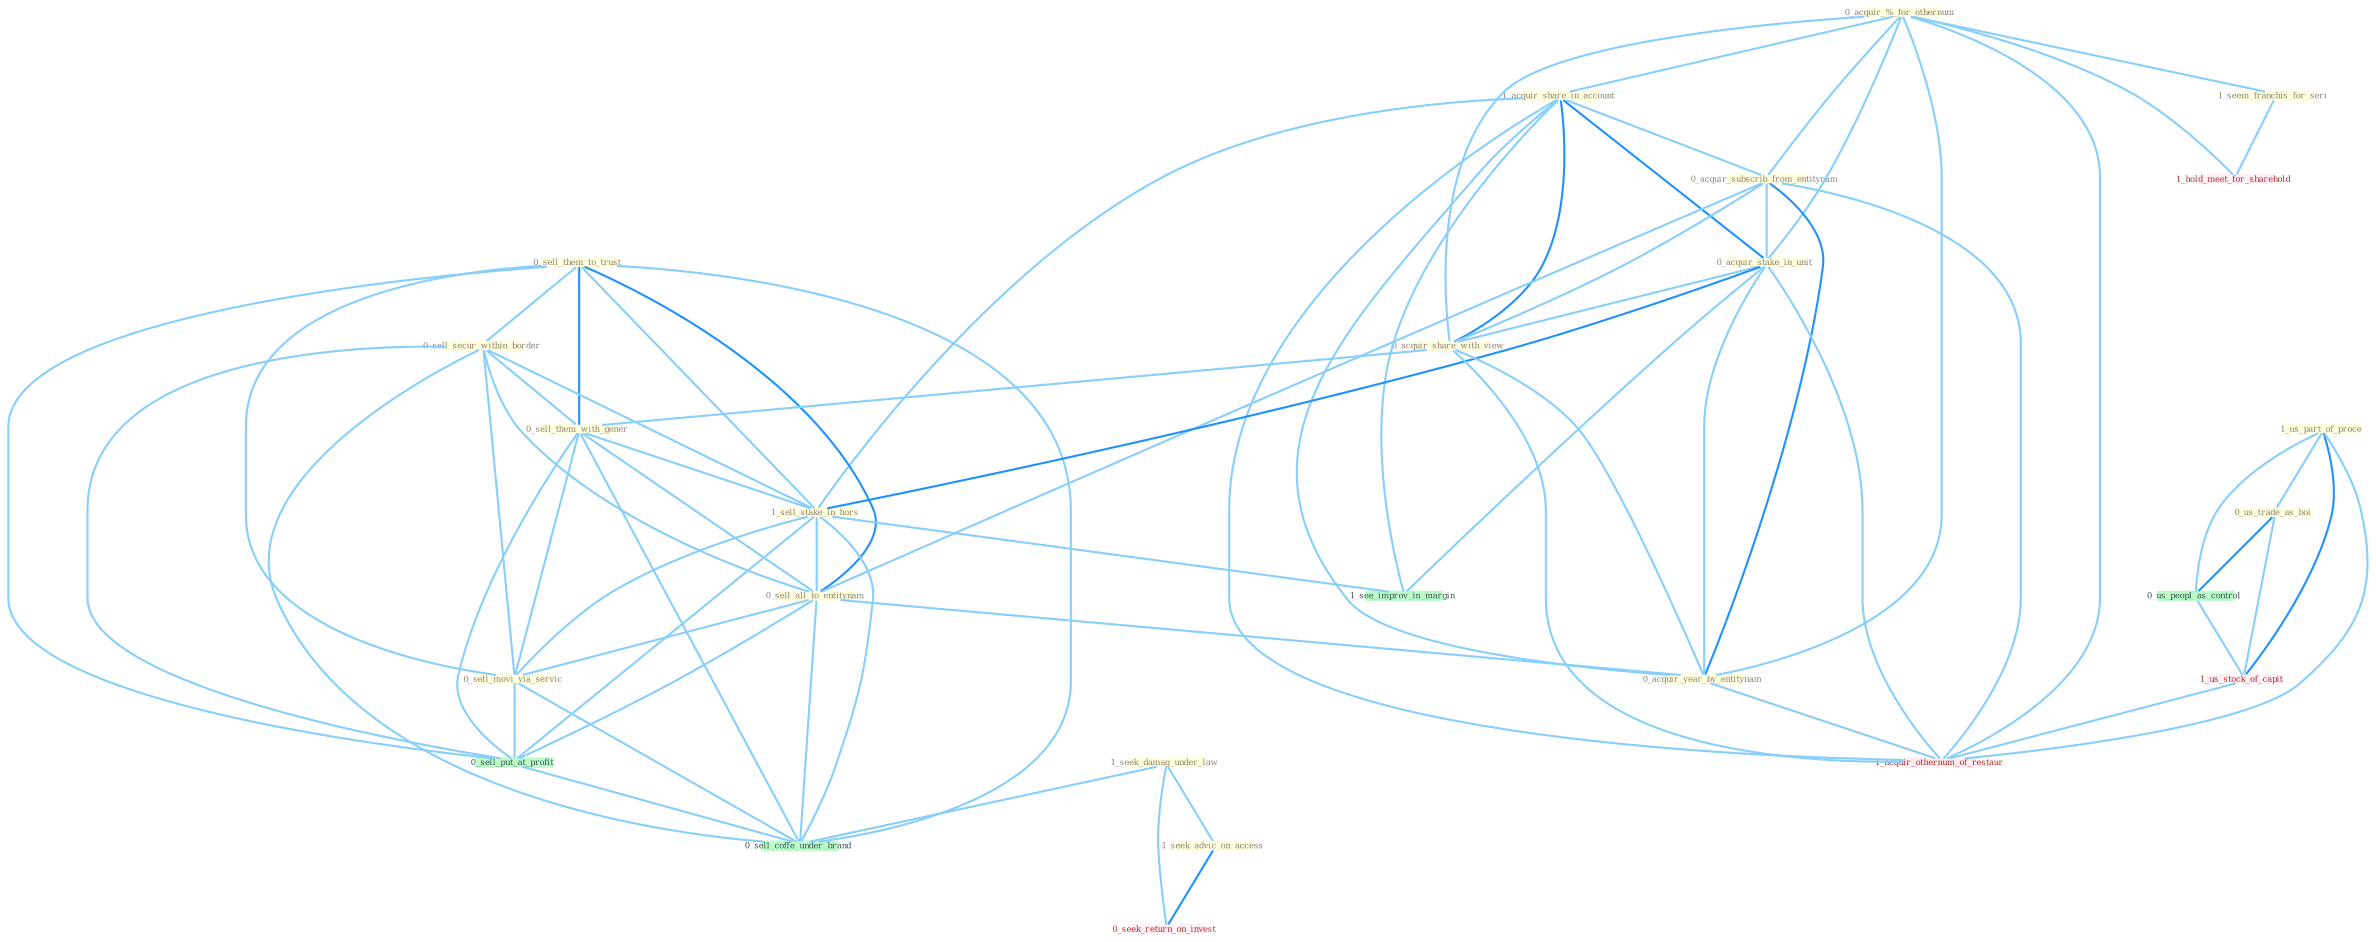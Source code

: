Graph G{ 
    node
    [shape=polygon,style=filled,width=.5,height=.06,color="#BDFCC9",fixedsize=true,fontsize=4,
    fontcolor="#2f4f4f"];
    {node
    [color="#ffffe0", fontcolor="#8b7d6b"] "0_acquir_%_for_othernum " "1_acquir_share_in_account " "1_seek_damag_under_law " "0_sell_them_to_trust " "0_acquir_subscrib_from_entitynam " "0_sell_secur_within_border " "1_us_part_of_proce " "1_seek_advic_on_access " "0_acquir_stake_in_unit " "0_acquir_share_with_view " "0_sell_them_with_gener " "1_sell_stake_in_hors " "0_sell_all_to_entitynam " "1_seem_franchis_for_seri " "0_us_trade_as_boi " "0_sell_movi_via_servic " "0_acquir_year_by_entitynam "}
{node [color="#fff0f5", fontcolor="#b22222"] "0_seek_return_on_invest " "1_us_stock_of_capit " "1_hold_meet_for_sharehold " "1_acquir_othernum_of_restaur "}
edge [color="#B0E2FF"];

	"0_acquir_%_for_othernum " -- "1_acquir_share_in_account " [w="1", color="#87cefa" ];
	"0_acquir_%_for_othernum " -- "0_acquir_subscrib_from_entitynam " [w="1", color="#87cefa" ];
	"0_acquir_%_for_othernum " -- "0_acquir_stake_in_unit " [w="1", color="#87cefa" ];
	"0_acquir_%_for_othernum " -- "0_acquir_share_with_view " [w="1", color="#87cefa" ];
	"0_acquir_%_for_othernum " -- "1_seem_franchis_for_seri " [w="1", color="#87cefa" ];
	"0_acquir_%_for_othernum " -- "0_acquir_year_by_entitynam " [w="1", color="#87cefa" ];
	"0_acquir_%_for_othernum " -- "1_hold_meet_for_sharehold " [w="1", color="#87cefa" ];
	"0_acquir_%_for_othernum " -- "1_acquir_othernum_of_restaur " [w="1", color="#87cefa" ];
	"1_acquir_share_in_account " -- "0_acquir_subscrib_from_entitynam " [w="1", color="#87cefa" ];
	"1_acquir_share_in_account " -- "0_acquir_stake_in_unit " [w="2", color="#1e90ff" , len=0.8];
	"1_acquir_share_in_account " -- "0_acquir_share_with_view " [w="2", color="#1e90ff" , len=0.8];
	"1_acquir_share_in_account " -- "1_sell_stake_in_hors " [w="1", color="#87cefa" ];
	"1_acquir_share_in_account " -- "0_acquir_year_by_entitynam " [w="1", color="#87cefa" ];
	"1_acquir_share_in_account " -- "1_see_improv_in_margin " [w="1", color="#87cefa" ];
	"1_acquir_share_in_account " -- "1_acquir_othernum_of_restaur " [w="1", color="#87cefa" ];
	"1_seek_damag_under_law " -- "1_seek_advic_on_access " [w="1", color="#87cefa" ];
	"1_seek_damag_under_law " -- "0_seek_return_on_invest " [w="1", color="#87cefa" ];
	"1_seek_damag_under_law " -- "0_sell_coffe_under_brand " [w="1", color="#87cefa" ];
	"0_sell_them_to_trust " -- "0_sell_secur_within_border " [w="1", color="#87cefa" ];
	"0_sell_them_to_trust " -- "0_sell_them_with_gener " [w="2", color="#1e90ff" , len=0.8];
	"0_sell_them_to_trust " -- "1_sell_stake_in_hors " [w="1", color="#87cefa" ];
	"0_sell_them_to_trust " -- "0_sell_all_to_entitynam " [w="2", color="#1e90ff" , len=0.8];
	"0_sell_them_to_trust " -- "0_sell_movi_via_servic " [w="1", color="#87cefa" ];
	"0_sell_them_to_trust " -- "0_sell_put_at_profit " [w="1", color="#87cefa" ];
	"0_sell_them_to_trust " -- "0_sell_coffe_under_brand " [w="1", color="#87cefa" ];
	"0_acquir_subscrib_from_entitynam " -- "0_acquir_stake_in_unit " [w="1", color="#87cefa" ];
	"0_acquir_subscrib_from_entitynam " -- "0_acquir_share_with_view " [w="1", color="#87cefa" ];
	"0_acquir_subscrib_from_entitynam " -- "0_sell_all_to_entitynam " [w="1", color="#87cefa" ];
	"0_acquir_subscrib_from_entitynam " -- "0_acquir_year_by_entitynam " [w="2", color="#1e90ff" , len=0.8];
	"0_acquir_subscrib_from_entitynam " -- "1_acquir_othernum_of_restaur " [w="1", color="#87cefa" ];
	"0_sell_secur_within_border " -- "0_sell_them_with_gener " [w="1", color="#87cefa" ];
	"0_sell_secur_within_border " -- "1_sell_stake_in_hors " [w="1", color="#87cefa" ];
	"0_sell_secur_within_border " -- "0_sell_all_to_entitynam " [w="1", color="#87cefa" ];
	"0_sell_secur_within_border " -- "0_sell_movi_via_servic " [w="1", color="#87cefa" ];
	"0_sell_secur_within_border " -- "0_sell_put_at_profit " [w="1", color="#87cefa" ];
	"0_sell_secur_within_border " -- "0_sell_coffe_under_brand " [w="1", color="#87cefa" ];
	"1_us_part_of_proce " -- "0_us_trade_as_boi " [w="1", color="#87cefa" ];
	"1_us_part_of_proce " -- "0_us_peopl_as_control " [w="1", color="#87cefa" ];
	"1_us_part_of_proce " -- "1_us_stock_of_capit " [w="2", color="#1e90ff" , len=0.8];
	"1_us_part_of_proce " -- "1_acquir_othernum_of_restaur " [w="1", color="#87cefa" ];
	"1_seek_advic_on_access " -- "0_seek_return_on_invest " [w="2", color="#1e90ff" , len=0.8];
	"0_acquir_stake_in_unit " -- "0_acquir_share_with_view " [w="1", color="#87cefa" ];
	"0_acquir_stake_in_unit " -- "1_sell_stake_in_hors " [w="2", color="#1e90ff" , len=0.8];
	"0_acquir_stake_in_unit " -- "0_acquir_year_by_entitynam " [w="1", color="#87cefa" ];
	"0_acquir_stake_in_unit " -- "1_see_improv_in_margin " [w="1", color="#87cefa" ];
	"0_acquir_stake_in_unit " -- "1_acquir_othernum_of_restaur " [w="1", color="#87cefa" ];
	"0_acquir_share_with_view " -- "0_sell_them_with_gener " [w="1", color="#87cefa" ];
	"0_acquir_share_with_view " -- "0_acquir_year_by_entitynam " [w="1", color="#87cefa" ];
	"0_acquir_share_with_view " -- "1_acquir_othernum_of_restaur " [w="1", color="#87cefa" ];
	"0_sell_them_with_gener " -- "1_sell_stake_in_hors " [w="1", color="#87cefa" ];
	"0_sell_them_with_gener " -- "0_sell_all_to_entitynam " [w="1", color="#87cefa" ];
	"0_sell_them_with_gener " -- "0_sell_movi_via_servic " [w="1", color="#87cefa" ];
	"0_sell_them_with_gener " -- "0_sell_put_at_profit " [w="1", color="#87cefa" ];
	"0_sell_them_with_gener " -- "0_sell_coffe_under_brand " [w="1", color="#87cefa" ];
	"1_sell_stake_in_hors " -- "0_sell_all_to_entitynam " [w="1", color="#87cefa" ];
	"1_sell_stake_in_hors " -- "0_sell_movi_via_servic " [w="1", color="#87cefa" ];
	"1_sell_stake_in_hors " -- "0_sell_put_at_profit " [w="1", color="#87cefa" ];
	"1_sell_stake_in_hors " -- "1_see_improv_in_margin " [w="1", color="#87cefa" ];
	"1_sell_stake_in_hors " -- "0_sell_coffe_under_brand " [w="1", color="#87cefa" ];
	"0_sell_all_to_entitynam " -- "0_sell_movi_via_servic " [w="1", color="#87cefa" ];
	"0_sell_all_to_entitynam " -- "0_acquir_year_by_entitynam " [w="1", color="#87cefa" ];
	"0_sell_all_to_entitynam " -- "0_sell_put_at_profit " [w="1", color="#87cefa" ];
	"0_sell_all_to_entitynam " -- "0_sell_coffe_under_brand " [w="1", color="#87cefa" ];
	"1_seem_franchis_for_seri " -- "1_hold_meet_for_sharehold " [w="1", color="#87cefa" ];
	"0_us_trade_as_boi " -- "0_us_peopl_as_control " [w="2", color="#1e90ff" , len=0.8];
	"0_us_trade_as_boi " -- "1_us_stock_of_capit " [w="1", color="#87cefa" ];
	"0_sell_movi_via_servic " -- "0_sell_put_at_profit " [w="1", color="#87cefa" ];
	"0_sell_movi_via_servic " -- "0_sell_coffe_under_brand " [w="1", color="#87cefa" ];
	"0_acquir_year_by_entitynam " -- "1_acquir_othernum_of_restaur " [w="1", color="#87cefa" ];
	"0_us_peopl_as_control " -- "1_us_stock_of_capit " [w="1", color="#87cefa" ];
	"0_sell_put_at_profit " -- "0_sell_coffe_under_brand " [w="1", color="#87cefa" ];
	"1_us_stock_of_capit " -- "1_acquir_othernum_of_restaur " [w="1", color="#87cefa" ];
}